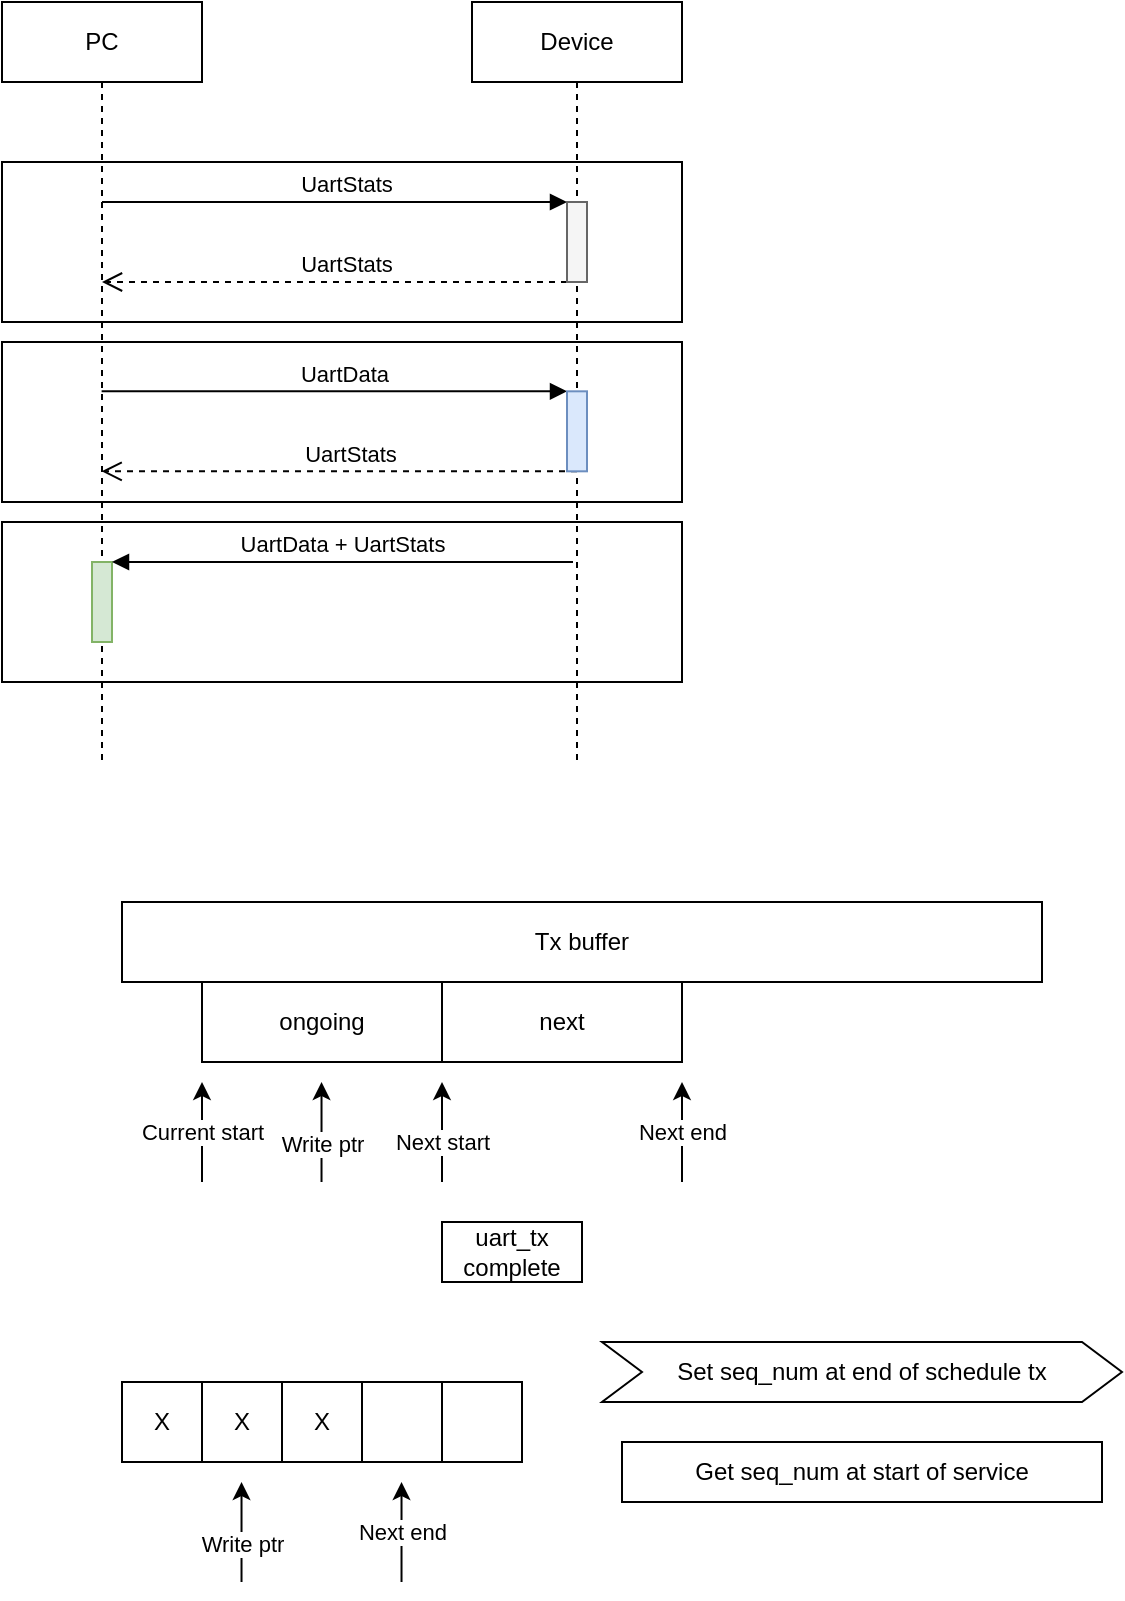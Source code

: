 <mxfile version="21.4.0" type="device">
  <diagram name="Page-1" id="P8s-ZKDSMHDFbpa2nCs3">
    <mxGraphModel dx="683" dy="402" grid="1" gridSize="10" guides="1" tooltips="1" connect="1" arrows="1" fold="1" page="1" pageScale="1" pageWidth="850" pageHeight="1100" math="0" shadow="0">
      <root>
        <mxCell id="0" />
        <mxCell id="1" parent="0" />
        <mxCell id="flhKb6YKO_FA3qYKsdIK-16" value="" style="rounded=0;whiteSpace=wrap;html=1;" parent="1" vertex="1">
          <mxGeometry x="140" y="450" width="340" height="80" as="geometry" />
        </mxCell>
        <mxCell id="flhKb6YKO_FA3qYKsdIK-14" value="" style="rounded=0;whiteSpace=wrap;html=1;" parent="1" vertex="1">
          <mxGeometry x="140" y="360" width="340" height="80" as="geometry" />
        </mxCell>
        <mxCell id="flhKb6YKO_FA3qYKsdIK-13" value="" style="rounded=0;whiteSpace=wrap;html=1;" parent="1" vertex="1">
          <mxGeometry x="140" y="270" width="340" height="80" as="geometry" />
        </mxCell>
        <mxCell id="flhKb6YKO_FA3qYKsdIK-2" value="UartStats" style="html=1;verticalAlign=bottom;endArrow=block;edgeStyle=elbowEdgeStyle;elbow=vertical;curved=0;rounded=0;" parent="1" source="flhKb6YKO_FA3qYKsdIK-4" target="flhKb6YKO_FA3qYKsdIK-1" edge="1">
          <mxGeometry x="0.044" relative="1" as="geometry">
            <mxPoint x="280" y="290" as="sourcePoint" />
            <Array as="points">
              <mxPoint x="390" y="290" />
            </Array>
            <mxPoint as="offset" />
          </mxGeometry>
        </mxCell>
        <mxCell id="flhKb6YKO_FA3qYKsdIK-3" value="UartStats" style="html=1;verticalAlign=bottom;endArrow=open;dashed=1;endSize=8;edgeStyle=elbowEdgeStyle;elbow=vertical;curved=0;rounded=0;" parent="1" source="flhKb6YKO_FA3qYKsdIK-1" target="flhKb6YKO_FA3qYKsdIK-4" edge="1">
          <mxGeometry x="-0.044" relative="1" as="geometry">
            <mxPoint x="290" y="405" as="targetPoint" />
            <Array as="points">
              <mxPoint x="390" y="330" />
              <mxPoint x="400" y="370" />
            </Array>
            <mxPoint as="offset" />
          </mxGeometry>
        </mxCell>
        <mxCell id="flhKb6YKO_FA3qYKsdIK-8" value="UartData" style="html=1;verticalAlign=bottom;endArrow=block;edgeStyle=elbowEdgeStyle;elbow=vertical;curved=0;rounded=0;" parent="1" target="flhKb6YKO_FA3qYKsdIK-7" edge="1">
          <mxGeometry x="0.044" relative="1" as="geometry">
            <mxPoint x="189.81" y="384.66" as="sourcePoint" />
            <Array as="points">
              <mxPoint x="350" y="384.66" />
              <mxPoint x="420" y="384.66" />
            </Array>
            <mxPoint as="offset" />
          </mxGeometry>
        </mxCell>
        <mxCell id="flhKb6YKO_FA3qYKsdIK-9" value="UartStats" style="html=1;verticalAlign=bottom;endArrow=open;dashed=1;endSize=8;edgeStyle=elbowEdgeStyle;elbow=vertical;curved=0;rounded=0;" parent="1" source="flhKb6YKO_FA3qYKsdIK-7" edge="1">
          <mxGeometry x="-0.044" relative="1" as="geometry">
            <mxPoint x="189.81" y="424.66" as="targetPoint" />
            <Array as="points">
              <mxPoint x="370" y="424.66" />
              <mxPoint x="320" y="464.66" />
            </Array>
            <mxPoint as="offset" />
          </mxGeometry>
        </mxCell>
        <mxCell id="flhKb6YKO_FA3qYKsdIK-4" value="PC" style="shape=umlLifeline;perimeter=lifelinePerimeter;whiteSpace=wrap;html=1;container=1;dropTarget=0;collapsible=0;recursiveResize=0;outlineConnect=0;portConstraint=eastwest;newEdgeStyle={&quot;edgeStyle&quot;:&quot;elbowEdgeStyle&quot;,&quot;elbow&quot;:&quot;vertical&quot;,&quot;curved&quot;:0,&quot;rounded&quot;:0};" parent="1" vertex="1">
          <mxGeometry x="140" y="190" width="100" height="380" as="geometry" />
        </mxCell>
        <mxCell id="flhKb6YKO_FA3qYKsdIK-10" value="" style="html=1;points=[];perimeter=orthogonalPerimeter;outlineConnect=0;targetShapes=umlLifeline;portConstraint=eastwest;newEdgeStyle={&quot;edgeStyle&quot;:&quot;elbowEdgeStyle&quot;,&quot;elbow&quot;:&quot;vertical&quot;,&quot;curved&quot;:0,&quot;rounded&quot;:0};fillColor=#d5e8d4;strokeColor=#82b366;" parent="flhKb6YKO_FA3qYKsdIK-4" vertex="1">
          <mxGeometry x="45" y="280" width="10" height="40" as="geometry" />
        </mxCell>
        <mxCell id="flhKb6YKO_FA3qYKsdIK-5" value="Device" style="shape=umlLifeline;perimeter=lifelinePerimeter;whiteSpace=wrap;html=1;container=1;dropTarget=0;collapsible=0;recursiveResize=0;outlineConnect=0;portConstraint=eastwest;newEdgeStyle={&quot;edgeStyle&quot;:&quot;elbowEdgeStyle&quot;,&quot;elbow&quot;:&quot;vertical&quot;,&quot;curved&quot;:0,&quot;rounded&quot;:0};" parent="1" vertex="1">
          <mxGeometry x="375" y="190" width="105" height="380" as="geometry" />
        </mxCell>
        <mxCell id="flhKb6YKO_FA3qYKsdIK-1" value="" style="html=1;points=[];perimeter=orthogonalPerimeter;outlineConnect=0;targetShapes=umlLifeline;portConstraint=eastwest;newEdgeStyle={&quot;edgeStyle&quot;:&quot;elbowEdgeStyle&quot;,&quot;elbow&quot;:&quot;vertical&quot;,&quot;curved&quot;:0,&quot;rounded&quot;:0};fillColor=#f5f5f5;fontColor=#333333;strokeColor=#666666;" parent="flhKb6YKO_FA3qYKsdIK-5" vertex="1">
          <mxGeometry x="47.5" y="100" width="10" height="40" as="geometry" />
        </mxCell>
        <mxCell id="flhKb6YKO_FA3qYKsdIK-7" value="" style="html=1;points=[];perimeter=orthogonalPerimeter;outlineConnect=0;targetShapes=umlLifeline;portConstraint=eastwest;newEdgeStyle={&quot;edgeStyle&quot;:&quot;elbowEdgeStyle&quot;,&quot;elbow&quot;:&quot;vertical&quot;,&quot;curved&quot;:0,&quot;rounded&quot;:0};fillColor=#dae8fc;strokeColor=#6c8ebf;" parent="flhKb6YKO_FA3qYKsdIK-5" vertex="1">
          <mxGeometry x="47.5" y="194.66" width="10" height="40" as="geometry" />
        </mxCell>
        <mxCell id="flhKb6YKO_FA3qYKsdIK-11" value="UartData + UartStats" style="html=1;verticalAlign=bottom;endArrow=block;edgeStyle=elbowEdgeStyle;elbow=vertical;curved=0;rounded=0;" parent="flhKb6YKO_FA3qYKsdIK-5" target="flhKb6YKO_FA3qYKsdIK-10" edge="1">
          <mxGeometry x="0.006" relative="1" as="geometry">
            <mxPoint x="50.5" y="280" as="sourcePoint" />
            <Array as="points">
              <mxPoint x="-104" y="280" />
            </Array>
            <mxPoint as="offset" />
          </mxGeometry>
        </mxCell>
        <mxCell id="vOSZqnBiLh7M2PcROnVM-1" value="Tx buffer" style="rounded=0;whiteSpace=wrap;html=1;" vertex="1" parent="1">
          <mxGeometry x="200" y="640" width="460" height="40" as="geometry" />
        </mxCell>
        <mxCell id="vOSZqnBiLh7M2PcROnVM-2" value="ongoing" style="rounded=0;whiteSpace=wrap;html=1;" vertex="1" parent="1">
          <mxGeometry x="240" y="680" width="120" height="40" as="geometry" />
        </mxCell>
        <mxCell id="vOSZqnBiLh7M2PcROnVM-3" value="next" style="rounded=0;whiteSpace=wrap;html=1;" vertex="1" parent="1">
          <mxGeometry x="360" y="680" width="120" height="40" as="geometry" />
        </mxCell>
        <mxCell id="vOSZqnBiLh7M2PcROnVM-4" value="Next start" style="endArrow=classic;html=1;rounded=0;" edge="1" parent="1">
          <mxGeometry x="-0.2" width="50" height="50" relative="1" as="geometry">
            <mxPoint x="360" y="780" as="sourcePoint" />
            <mxPoint x="360" y="730" as="targetPoint" />
            <mxPoint as="offset" />
          </mxGeometry>
        </mxCell>
        <mxCell id="vOSZqnBiLh7M2PcROnVM-7" value="Next end" style="endArrow=classic;html=1;rounded=0;" edge="1" parent="1">
          <mxGeometry width="50" height="50" relative="1" as="geometry">
            <mxPoint x="480" y="780" as="sourcePoint" />
            <mxPoint x="480" y="730" as="targetPoint" />
          </mxGeometry>
        </mxCell>
        <mxCell id="vOSZqnBiLh7M2PcROnVM-8" value="" style="endArrow=classic;html=1;rounded=0;" edge="1" parent="1">
          <mxGeometry width="50" height="50" relative="1" as="geometry">
            <mxPoint x="299.76" y="780" as="sourcePoint" />
            <mxPoint x="299.76" y="730" as="targetPoint" />
          </mxGeometry>
        </mxCell>
        <mxCell id="vOSZqnBiLh7M2PcROnVM-9" value="Write ptr" style="edgeLabel;html=1;align=center;verticalAlign=middle;resizable=0;points=[];" vertex="1" connectable="0" parent="vOSZqnBiLh7M2PcROnVM-8">
          <mxGeometry x="-0.301" y="-1" relative="1" as="geometry">
            <mxPoint x="-1" y="-2" as="offset" />
          </mxGeometry>
        </mxCell>
        <mxCell id="vOSZqnBiLh7M2PcROnVM-10" value="Current start" style="endArrow=classic;html=1;rounded=0;" edge="1" parent="1">
          <mxGeometry width="50" height="50" relative="1" as="geometry">
            <mxPoint x="240" y="780" as="sourcePoint" />
            <mxPoint x="240" y="730" as="targetPoint" />
          </mxGeometry>
        </mxCell>
        <mxCell id="vOSZqnBiLh7M2PcROnVM-11" value="uart_tx complete" style="rounded=0;whiteSpace=wrap;html=1;" vertex="1" parent="1">
          <mxGeometry x="360" y="800" width="70" height="30" as="geometry" />
        </mxCell>
        <mxCell id="vOSZqnBiLh7M2PcROnVM-12" value="X" style="rounded=0;whiteSpace=wrap;html=1;" vertex="1" parent="1">
          <mxGeometry x="200" y="880" width="40" height="40" as="geometry" />
        </mxCell>
        <mxCell id="vOSZqnBiLh7M2PcROnVM-13" value="X" style="rounded=0;whiteSpace=wrap;html=1;" vertex="1" parent="1">
          <mxGeometry x="240" y="880" width="40" height="40" as="geometry" />
        </mxCell>
        <mxCell id="vOSZqnBiLh7M2PcROnVM-14" value="X" style="rounded=0;whiteSpace=wrap;html=1;" vertex="1" parent="1">
          <mxGeometry x="280" y="880" width="40" height="40" as="geometry" />
        </mxCell>
        <mxCell id="vOSZqnBiLh7M2PcROnVM-17" value="" style="endArrow=classic;html=1;rounded=0;" edge="1" parent="1">
          <mxGeometry width="50" height="50" relative="1" as="geometry">
            <mxPoint x="259.76" y="980" as="sourcePoint" />
            <mxPoint x="259.76" y="930" as="targetPoint" />
          </mxGeometry>
        </mxCell>
        <mxCell id="vOSZqnBiLh7M2PcROnVM-18" value="Write ptr" style="edgeLabel;html=1;align=center;verticalAlign=middle;resizable=0;points=[];" vertex="1" connectable="0" parent="vOSZqnBiLh7M2PcROnVM-17">
          <mxGeometry x="-0.301" y="-1" relative="1" as="geometry">
            <mxPoint x="-1" y="-2" as="offset" />
          </mxGeometry>
        </mxCell>
        <mxCell id="vOSZqnBiLh7M2PcROnVM-21" value="Next end" style="endArrow=classic;html=1;rounded=0;" edge="1" parent="1">
          <mxGeometry width="50" height="50" relative="1" as="geometry">
            <mxPoint x="339.76" y="980" as="sourcePoint" />
            <mxPoint x="339.76" y="930" as="targetPoint" />
          </mxGeometry>
        </mxCell>
        <mxCell id="vOSZqnBiLh7M2PcROnVM-22" value="" style="rounded=0;whiteSpace=wrap;html=1;" vertex="1" parent="1">
          <mxGeometry x="320" y="880" width="40" height="40" as="geometry" />
        </mxCell>
        <mxCell id="vOSZqnBiLh7M2PcROnVM-23" value="" style="rounded=0;whiteSpace=wrap;html=1;" vertex="1" parent="1">
          <mxGeometry x="360" y="880" width="40" height="40" as="geometry" />
        </mxCell>
        <mxCell id="vOSZqnBiLh7M2PcROnVM-25" value="Set seq_num at end of schedule tx" style="shape=step;perimeter=stepPerimeter;whiteSpace=wrap;html=1;fixedSize=1;" vertex="1" parent="1">
          <mxGeometry x="440" y="860" width="260" height="30" as="geometry" />
        </mxCell>
        <mxCell id="vOSZqnBiLh7M2PcROnVM-28" value="Get seq_num at start of service" style="rounded=0;whiteSpace=wrap;html=1;" vertex="1" parent="1">
          <mxGeometry x="450" y="910" width="240" height="30" as="geometry" />
        </mxCell>
      </root>
    </mxGraphModel>
  </diagram>
</mxfile>
